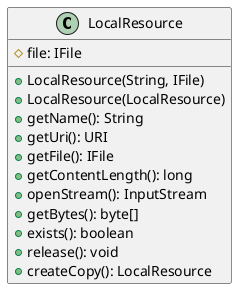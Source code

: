 @startuml

    class LocalResource [[LocalResource.html]] {
        #file: IFile
        +LocalResource(String, IFile)
        +LocalResource(LocalResource)
        +getName(): String
        +getUri(): URI
        +getFile(): IFile
        +getContentLength(): long
        +openStream(): InputStream
        +getBytes(): byte[]
        +exists(): boolean
        +release(): void
        +createCopy(): LocalResource
    }

@enduml
